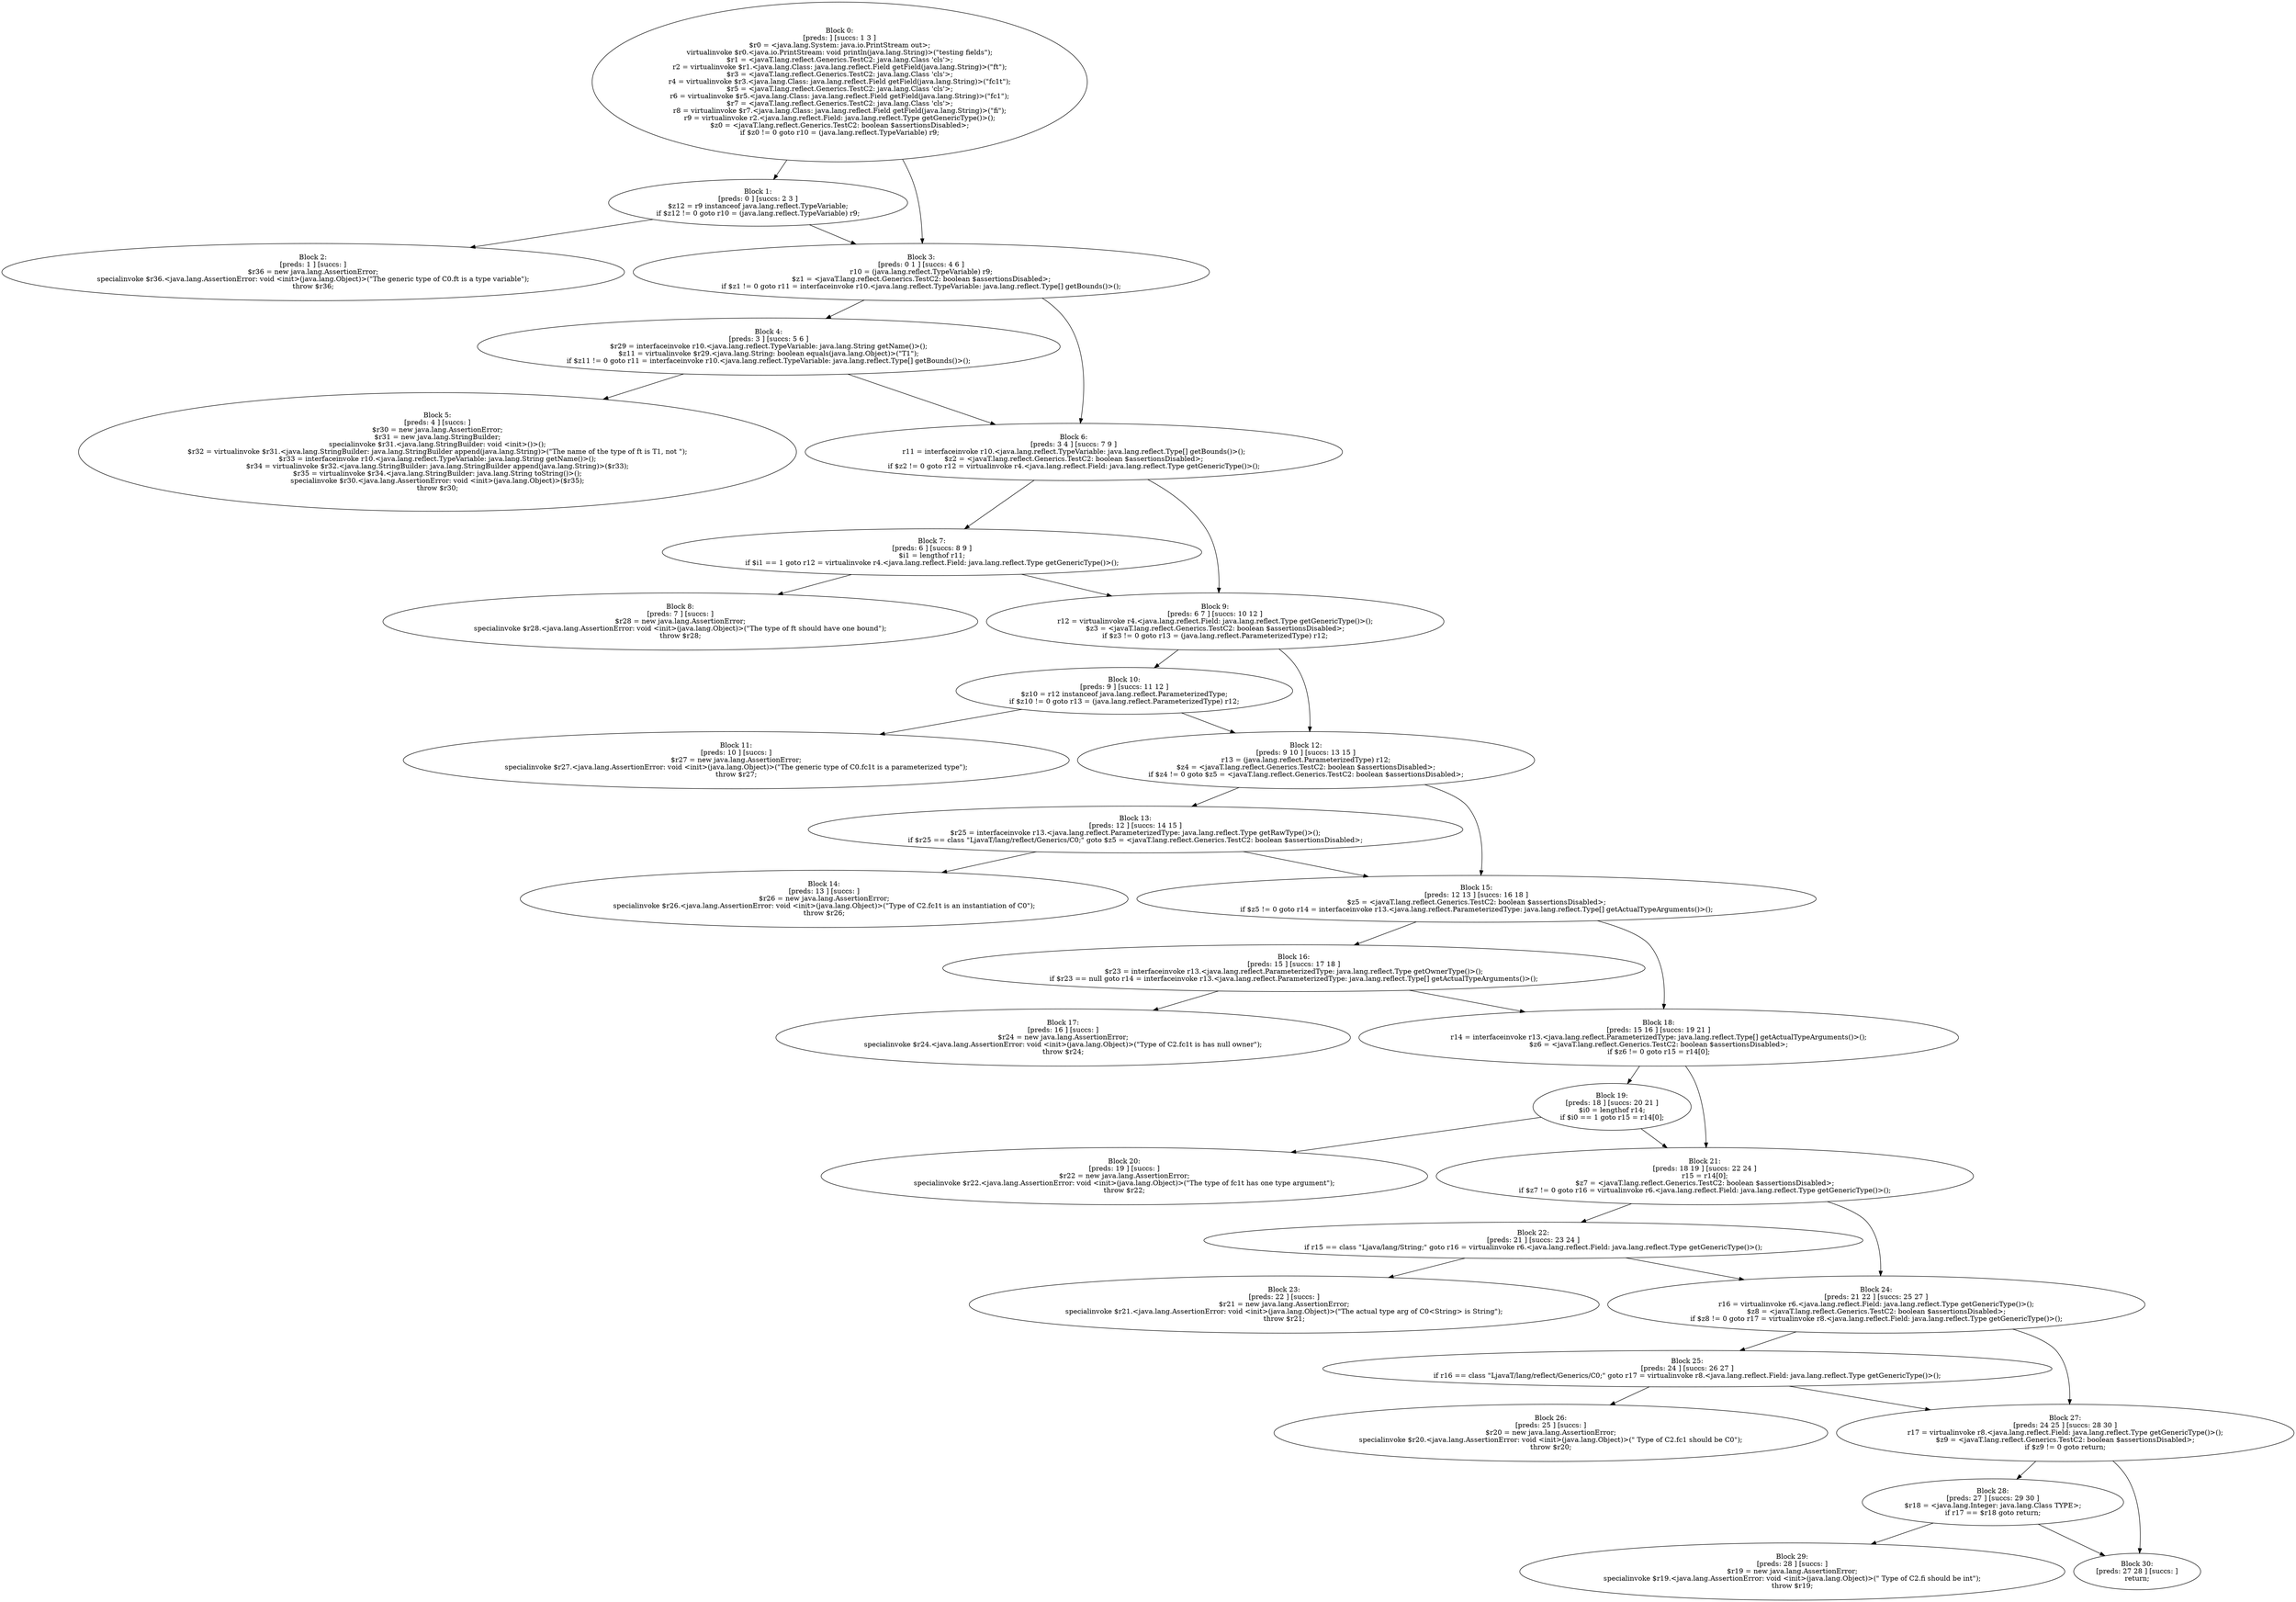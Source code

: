 digraph "unitGraph" {
    "Block 0:
[preds: ] [succs: 1 3 ]
$r0 = <java.lang.System: java.io.PrintStream out>;
virtualinvoke $r0.<java.io.PrintStream: void println(java.lang.String)>(\"testing fields\");
$r1 = <javaT.lang.reflect.Generics.TestC2: java.lang.Class 'cls'>;
r2 = virtualinvoke $r1.<java.lang.Class: java.lang.reflect.Field getField(java.lang.String)>(\"ft\");
$r3 = <javaT.lang.reflect.Generics.TestC2: java.lang.Class 'cls'>;
r4 = virtualinvoke $r3.<java.lang.Class: java.lang.reflect.Field getField(java.lang.String)>(\"fc1t\");
$r5 = <javaT.lang.reflect.Generics.TestC2: java.lang.Class 'cls'>;
r6 = virtualinvoke $r5.<java.lang.Class: java.lang.reflect.Field getField(java.lang.String)>(\"fc1\");
$r7 = <javaT.lang.reflect.Generics.TestC2: java.lang.Class 'cls'>;
r8 = virtualinvoke $r7.<java.lang.Class: java.lang.reflect.Field getField(java.lang.String)>(\"fi\");
r9 = virtualinvoke r2.<java.lang.reflect.Field: java.lang.reflect.Type getGenericType()>();
$z0 = <javaT.lang.reflect.Generics.TestC2: boolean $assertionsDisabled>;
if $z0 != 0 goto r10 = (java.lang.reflect.TypeVariable) r9;
"
    "Block 1:
[preds: 0 ] [succs: 2 3 ]
$z12 = r9 instanceof java.lang.reflect.TypeVariable;
if $z12 != 0 goto r10 = (java.lang.reflect.TypeVariable) r9;
"
    "Block 2:
[preds: 1 ] [succs: ]
$r36 = new java.lang.AssertionError;
specialinvoke $r36.<java.lang.AssertionError: void <init>(java.lang.Object)>(\"The generic type of C0.ft is a type variable\");
throw $r36;
"
    "Block 3:
[preds: 0 1 ] [succs: 4 6 ]
r10 = (java.lang.reflect.TypeVariable) r9;
$z1 = <javaT.lang.reflect.Generics.TestC2: boolean $assertionsDisabled>;
if $z1 != 0 goto r11 = interfaceinvoke r10.<java.lang.reflect.TypeVariable: java.lang.reflect.Type[] getBounds()>();
"
    "Block 4:
[preds: 3 ] [succs: 5 6 ]
$r29 = interfaceinvoke r10.<java.lang.reflect.TypeVariable: java.lang.String getName()>();
$z11 = virtualinvoke $r29.<java.lang.String: boolean equals(java.lang.Object)>(\"T1\");
if $z11 != 0 goto r11 = interfaceinvoke r10.<java.lang.reflect.TypeVariable: java.lang.reflect.Type[] getBounds()>();
"
    "Block 5:
[preds: 4 ] [succs: ]
$r30 = new java.lang.AssertionError;
$r31 = new java.lang.StringBuilder;
specialinvoke $r31.<java.lang.StringBuilder: void <init>()>();
$r32 = virtualinvoke $r31.<java.lang.StringBuilder: java.lang.StringBuilder append(java.lang.String)>(\"The name of the type of ft is T1, not \");
$r33 = interfaceinvoke r10.<java.lang.reflect.TypeVariable: java.lang.String getName()>();
$r34 = virtualinvoke $r32.<java.lang.StringBuilder: java.lang.StringBuilder append(java.lang.String)>($r33);
$r35 = virtualinvoke $r34.<java.lang.StringBuilder: java.lang.String toString()>();
specialinvoke $r30.<java.lang.AssertionError: void <init>(java.lang.Object)>($r35);
throw $r30;
"
    "Block 6:
[preds: 3 4 ] [succs: 7 9 ]
r11 = interfaceinvoke r10.<java.lang.reflect.TypeVariable: java.lang.reflect.Type[] getBounds()>();
$z2 = <javaT.lang.reflect.Generics.TestC2: boolean $assertionsDisabled>;
if $z2 != 0 goto r12 = virtualinvoke r4.<java.lang.reflect.Field: java.lang.reflect.Type getGenericType()>();
"
    "Block 7:
[preds: 6 ] [succs: 8 9 ]
$i1 = lengthof r11;
if $i1 == 1 goto r12 = virtualinvoke r4.<java.lang.reflect.Field: java.lang.reflect.Type getGenericType()>();
"
    "Block 8:
[preds: 7 ] [succs: ]
$r28 = new java.lang.AssertionError;
specialinvoke $r28.<java.lang.AssertionError: void <init>(java.lang.Object)>(\"The type of ft should have one bound\");
throw $r28;
"
    "Block 9:
[preds: 6 7 ] [succs: 10 12 ]
r12 = virtualinvoke r4.<java.lang.reflect.Field: java.lang.reflect.Type getGenericType()>();
$z3 = <javaT.lang.reflect.Generics.TestC2: boolean $assertionsDisabled>;
if $z3 != 0 goto r13 = (java.lang.reflect.ParameterizedType) r12;
"
    "Block 10:
[preds: 9 ] [succs: 11 12 ]
$z10 = r12 instanceof java.lang.reflect.ParameterizedType;
if $z10 != 0 goto r13 = (java.lang.reflect.ParameterizedType) r12;
"
    "Block 11:
[preds: 10 ] [succs: ]
$r27 = new java.lang.AssertionError;
specialinvoke $r27.<java.lang.AssertionError: void <init>(java.lang.Object)>(\"The generic type of C0.fc1t is a parameterized type\");
throw $r27;
"
    "Block 12:
[preds: 9 10 ] [succs: 13 15 ]
r13 = (java.lang.reflect.ParameterizedType) r12;
$z4 = <javaT.lang.reflect.Generics.TestC2: boolean $assertionsDisabled>;
if $z4 != 0 goto $z5 = <javaT.lang.reflect.Generics.TestC2: boolean $assertionsDisabled>;
"
    "Block 13:
[preds: 12 ] [succs: 14 15 ]
$r25 = interfaceinvoke r13.<java.lang.reflect.ParameterizedType: java.lang.reflect.Type getRawType()>();
if $r25 == class \"LjavaT/lang/reflect/Generics/C0;\" goto $z5 = <javaT.lang.reflect.Generics.TestC2: boolean $assertionsDisabled>;
"
    "Block 14:
[preds: 13 ] [succs: ]
$r26 = new java.lang.AssertionError;
specialinvoke $r26.<java.lang.AssertionError: void <init>(java.lang.Object)>(\"Type of C2.fc1t is an instantiation of C0\");
throw $r26;
"
    "Block 15:
[preds: 12 13 ] [succs: 16 18 ]
$z5 = <javaT.lang.reflect.Generics.TestC2: boolean $assertionsDisabled>;
if $z5 != 0 goto r14 = interfaceinvoke r13.<java.lang.reflect.ParameterizedType: java.lang.reflect.Type[] getActualTypeArguments()>();
"
    "Block 16:
[preds: 15 ] [succs: 17 18 ]
$r23 = interfaceinvoke r13.<java.lang.reflect.ParameterizedType: java.lang.reflect.Type getOwnerType()>();
if $r23 == null goto r14 = interfaceinvoke r13.<java.lang.reflect.ParameterizedType: java.lang.reflect.Type[] getActualTypeArguments()>();
"
    "Block 17:
[preds: 16 ] [succs: ]
$r24 = new java.lang.AssertionError;
specialinvoke $r24.<java.lang.AssertionError: void <init>(java.lang.Object)>(\"Type of C2.fc1t is has null owner\");
throw $r24;
"
    "Block 18:
[preds: 15 16 ] [succs: 19 21 ]
r14 = interfaceinvoke r13.<java.lang.reflect.ParameterizedType: java.lang.reflect.Type[] getActualTypeArguments()>();
$z6 = <javaT.lang.reflect.Generics.TestC2: boolean $assertionsDisabled>;
if $z6 != 0 goto r15 = r14[0];
"
    "Block 19:
[preds: 18 ] [succs: 20 21 ]
$i0 = lengthof r14;
if $i0 == 1 goto r15 = r14[0];
"
    "Block 20:
[preds: 19 ] [succs: ]
$r22 = new java.lang.AssertionError;
specialinvoke $r22.<java.lang.AssertionError: void <init>(java.lang.Object)>(\"The type of fc1t has one type argument\");
throw $r22;
"
    "Block 21:
[preds: 18 19 ] [succs: 22 24 ]
r15 = r14[0];
$z7 = <javaT.lang.reflect.Generics.TestC2: boolean $assertionsDisabled>;
if $z7 != 0 goto r16 = virtualinvoke r6.<java.lang.reflect.Field: java.lang.reflect.Type getGenericType()>();
"
    "Block 22:
[preds: 21 ] [succs: 23 24 ]
if r15 == class \"Ljava/lang/String;\" goto r16 = virtualinvoke r6.<java.lang.reflect.Field: java.lang.reflect.Type getGenericType()>();
"
    "Block 23:
[preds: 22 ] [succs: ]
$r21 = new java.lang.AssertionError;
specialinvoke $r21.<java.lang.AssertionError: void <init>(java.lang.Object)>(\"The actual type arg of C0<String> is String\");
throw $r21;
"
    "Block 24:
[preds: 21 22 ] [succs: 25 27 ]
r16 = virtualinvoke r6.<java.lang.reflect.Field: java.lang.reflect.Type getGenericType()>();
$z8 = <javaT.lang.reflect.Generics.TestC2: boolean $assertionsDisabled>;
if $z8 != 0 goto r17 = virtualinvoke r8.<java.lang.reflect.Field: java.lang.reflect.Type getGenericType()>();
"
    "Block 25:
[preds: 24 ] [succs: 26 27 ]
if r16 == class \"LjavaT/lang/reflect/Generics/C0;\" goto r17 = virtualinvoke r8.<java.lang.reflect.Field: java.lang.reflect.Type getGenericType()>();
"
    "Block 26:
[preds: 25 ] [succs: ]
$r20 = new java.lang.AssertionError;
specialinvoke $r20.<java.lang.AssertionError: void <init>(java.lang.Object)>(\" Type of C2.fc1 should be C0\");
throw $r20;
"
    "Block 27:
[preds: 24 25 ] [succs: 28 30 ]
r17 = virtualinvoke r8.<java.lang.reflect.Field: java.lang.reflect.Type getGenericType()>();
$z9 = <javaT.lang.reflect.Generics.TestC2: boolean $assertionsDisabled>;
if $z9 != 0 goto return;
"
    "Block 28:
[preds: 27 ] [succs: 29 30 ]
$r18 = <java.lang.Integer: java.lang.Class TYPE>;
if r17 == $r18 goto return;
"
    "Block 29:
[preds: 28 ] [succs: ]
$r19 = new java.lang.AssertionError;
specialinvoke $r19.<java.lang.AssertionError: void <init>(java.lang.Object)>(\" Type of C2.fi should be int\");
throw $r19;
"
    "Block 30:
[preds: 27 28 ] [succs: ]
return;
"
    "Block 0:
[preds: ] [succs: 1 3 ]
$r0 = <java.lang.System: java.io.PrintStream out>;
virtualinvoke $r0.<java.io.PrintStream: void println(java.lang.String)>(\"testing fields\");
$r1 = <javaT.lang.reflect.Generics.TestC2: java.lang.Class 'cls'>;
r2 = virtualinvoke $r1.<java.lang.Class: java.lang.reflect.Field getField(java.lang.String)>(\"ft\");
$r3 = <javaT.lang.reflect.Generics.TestC2: java.lang.Class 'cls'>;
r4 = virtualinvoke $r3.<java.lang.Class: java.lang.reflect.Field getField(java.lang.String)>(\"fc1t\");
$r5 = <javaT.lang.reflect.Generics.TestC2: java.lang.Class 'cls'>;
r6 = virtualinvoke $r5.<java.lang.Class: java.lang.reflect.Field getField(java.lang.String)>(\"fc1\");
$r7 = <javaT.lang.reflect.Generics.TestC2: java.lang.Class 'cls'>;
r8 = virtualinvoke $r7.<java.lang.Class: java.lang.reflect.Field getField(java.lang.String)>(\"fi\");
r9 = virtualinvoke r2.<java.lang.reflect.Field: java.lang.reflect.Type getGenericType()>();
$z0 = <javaT.lang.reflect.Generics.TestC2: boolean $assertionsDisabled>;
if $z0 != 0 goto r10 = (java.lang.reflect.TypeVariable) r9;
"->"Block 1:
[preds: 0 ] [succs: 2 3 ]
$z12 = r9 instanceof java.lang.reflect.TypeVariable;
if $z12 != 0 goto r10 = (java.lang.reflect.TypeVariable) r9;
";
    "Block 0:
[preds: ] [succs: 1 3 ]
$r0 = <java.lang.System: java.io.PrintStream out>;
virtualinvoke $r0.<java.io.PrintStream: void println(java.lang.String)>(\"testing fields\");
$r1 = <javaT.lang.reflect.Generics.TestC2: java.lang.Class 'cls'>;
r2 = virtualinvoke $r1.<java.lang.Class: java.lang.reflect.Field getField(java.lang.String)>(\"ft\");
$r3 = <javaT.lang.reflect.Generics.TestC2: java.lang.Class 'cls'>;
r4 = virtualinvoke $r3.<java.lang.Class: java.lang.reflect.Field getField(java.lang.String)>(\"fc1t\");
$r5 = <javaT.lang.reflect.Generics.TestC2: java.lang.Class 'cls'>;
r6 = virtualinvoke $r5.<java.lang.Class: java.lang.reflect.Field getField(java.lang.String)>(\"fc1\");
$r7 = <javaT.lang.reflect.Generics.TestC2: java.lang.Class 'cls'>;
r8 = virtualinvoke $r7.<java.lang.Class: java.lang.reflect.Field getField(java.lang.String)>(\"fi\");
r9 = virtualinvoke r2.<java.lang.reflect.Field: java.lang.reflect.Type getGenericType()>();
$z0 = <javaT.lang.reflect.Generics.TestC2: boolean $assertionsDisabled>;
if $z0 != 0 goto r10 = (java.lang.reflect.TypeVariable) r9;
"->"Block 3:
[preds: 0 1 ] [succs: 4 6 ]
r10 = (java.lang.reflect.TypeVariable) r9;
$z1 = <javaT.lang.reflect.Generics.TestC2: boolean $assertionsDisabled>;
if $z1 != 0 goto r11 = interfaceinvoke r10.<java.lang.reflect.TypeVariable: java.lang.reflect.Type[] getBounds()>();
";
    "Block 1:
[preds: 0 ] [succs: 2 3 ]
$z12 = r9 instanceof java.lang.reflect.TypeVariable;
if $z12 != 0 goto r10 = (java.lang.reflect.TypeVariable) r9;
"->"Block 2:
[preds: 1 ] [succs: ]
$r36 = new java.lang.AssertionError;
specialinvoke $r36.<java.lang.AssertionError: void <init>(java.lang.Object)>(\"The generic type of C0.ft is a type variable\");
throw $r36;
";
    "Block 1:
[preds: 0 ] [succs: 2 3 ]
$z12 = r9 instanceof java.lang.reflect.TypeVariable;
if $z12 != 0 goto r10 = (java.lang.reflect.TypeVariable) r9;
"->"Block 3:
[preds: 0 1 ] [succs: 4 6 ]
r10 = (java.lang.reflect.TypeVariable) r9;
$z1 = <javaT.lang.reflect.Generics.TestC2: boolean $assertionsDisabled>;
if $z1 != 0 goto r11 = interfaceinvoke r10.<java.lang.reflect.TypeVariable: java.lang.reflect.Type[] getBounds()>();
";
    "Block 3:
[preds: 0 1 ] [succs: 4 6 ]
r10 = (java.lang.reflect.TypeVariable) r9;
$z1 = <javaT.lang.reflect.Generics.TestC2: boolean $assertionsDisabled>;
if $z1 != 0 goto r11 = interfaceinvoke r10.<java.lang.reflect.TypeVariable: java.lang.reflect.Type[] getBounds()>();
"->"Block 4:
[preds: 3 ] [succs: 5 6 ]
$r29 = interfaceinvoke r10.<java.lang.reflect.TypeVariable: java.lang.String getName()>();
$z11 = virtualinvoke $r29.<java.lang.String: boolean equals(java.lang.Object)>(\"T1\");
if $z11 != 0 goto r11 = interfaceinvoke r10.<java.lang.reflect.TypeVariable: java.lang.reflect.Type[] getBounds()>();
";
    "Block 3:
[preds: 0 1 ] [succs: 4 6 ]
r10 = (java.lang.reflect.TypeVariable) r9;
$z1 = <javaT.lang.reflect.Generics.TestC2: boolean $assertionsDisabled>;
if $z1 != 0 goto r11 = interfaceinvoke r10.<java.lang.reflect.TypeVariable: java.lang.reflect.Type[] getBounds()>();
"->"Block 6:
[preds: 3 4 ] [succs: 7 9 ]
r11 = interfaceinvoke r10.<java.lang.reflect.TypeVariable: java.lang.reflect.Type[] getBounds()>();
$z2 = <javaT.lang.reflect.Generics.TestC2: boolean $assertionsDisabled>;
if $z2 != 0 goto r12 = virtualinvoke r4.<java.lang.reflect.Field: java.lang.reflect.Type getGenericType()>();
";
    "Block 4:
[preds: 3 ] [succs: 5 6 ]
$r29 = interfaceinvoke r10.<java.lang.reflect.TypeVariable: java.lang.String getName()>();
$z11 = virtualinvoke $r29.<java.lang.String: boolean equals(java.lang.Object)>(\"T1\");
if $z11 != 0 goto r11 = interfaceinvoke r10.<java.lang.reflect.TypeVariable: java.lang.reflect.Type[] getBounds()>();
"->"Block 5:
[preds: 4 ] [succs: ]
$r30 = new java.lang.AssertionError;
$r31 = new java.lang.StringBuilder;
specialinvoke $r31.<java.lang.StringBuilder: void <init>()>();
$r32 = virtualinvoke $r31.<java.lang.StringBuilder: java.lang.StringBuilder append(java.lang.String)>(\"The name of the type of ft is T1, not \");
$r33 = interfaceinvoke r10.<java.lang.reflect.TypeVariable: java.lang.String getName()>();
$r34 = virtualinvoke $r32.<java.lang.StringBuilder: java.lang.StringBuilder append(java.lang.String)>($r33);
$r35 = virtualinvoke $r34.<java.lang.StringBuilder: java.lang.String toString()>();
specialinvoke $r30.<java.lang.AssertionError: void <init>(java.lang.Object)>($r35);
throw $r30;
";
    "Block 4:
[preds: 3 ] [succs: 5 6 ]
$r29 = interfaceinvoke r10.<java.lang.reflect.TypeVariable: java.lang.String getName()>();
$z11 = virtualinvoke $r29.<java.lang.String: boolean equals(java.lang.Object)>(\"T1\");
if $z11 != 0 goto r11 = interfaceinvoke r10.<java.lang.reflect.TypeVariable: java.lang.reflect.Type[] getBounds()>();
"->"Block 6:
[preds: 3 4 ] [succs: 7 9 ]
r11 = interfaceinvoke r10.<java.lang.reflect.TypeVariable: java.lang.reflect.Type[] getBounds()>();
$z2 = <javaT.lang.reflect.Generics.TestC2: boolean $assertionsDisabled>;
if $z2 != 0 goto r12 = virtualinvoke r4.<java.lang.reflect.Field: java.lang.reflect.Type getGenericType()>();
";
    "Block 6:
[preds: 3 4 ] [succs: 7 9 ]
r11 = interfaceinvoke r10.<java.lang.reflect.TypeVariable: java.lang.reflect.Type[] getBounds()>();
$z2 = <javaT.lang.reflect.Generics.TestC2: boolean $assertionsDisabled>;
if $z2 != 0 goto r12 = virtualinvoke r4.<java.lang.reflect.Field: java.lang.reflect.Type getGenericType()>();
"->"Block 7:
[preds: 6 ] [succs: 8 9 ]
$i1 = lengthof r11;
if $i1 == 1 goto r12 = virtualinvoke r4.<java.lang.reflect.Field: java.lang.reflect.Type getGenericType()>();
";
    "Block 6:
[preds: 3 4 ] [succs: 7 9 ]
r11 = interfaceinvoke r10.<java.lang.reflect.TypeVariable: java.lang.reflect.Type[] getBounds()>();
$z2 = <javaT.lang.reflect.Generics.TestC2: boolean $assertionsDisabled>;
if $z2 != 0 goto r12 = virtualinvoke r4.<java.lang.reflect.Field: java.lang.reflect.Type getGenericType()>();
"->"Block 9:
[preds: 6 7 ] [succs: 10 12 ]
r12 = virtualinvoke r4.<java.lang.reflect.Field: java.lang.reflect.Type getGenericType()>();
$z3 = <javaT.lang.reflect.Generics.TestC2: boolean $assertionsDisabled>;
if $z3 != 0 goto r13 = (java.lang.reflect.ParameterizedType) r12;
";
    "Block 7:
[preds: 6 ] [succs: 8 9 ]
$i1 = lengthof r11;
if $i1 == 1 goto r12 = virtualinvoke r4.<java.lang.reflect.Field: java.lang.reflect.Type getGenericType()>();
"->"Block 8:
[preds: 7 ] [succs: ]
$r28 = new java.lang.AssertionError;
specialinvoke $r28.<java.lang.AssertionError: void <init>(java.lang.Object)>(\"The type of ft should have one bound\");
throw $r28;
";
    "Block 7:
[preds: 6 ] [succs: 8 9 ]
$i1 = lengthof r11;
if $i1 == 1 goto r12 = virtualinvoke r4.<java.lang.reflect.Field: java.lang.reflect.Type getGenericType()>();
"->"Block 9:
[preds: 6 7 ] [succs: 10 12 ]
r12 = virtualinvoke r4.<java.lang.reflect.Field: java.lang.reflect.Type getGenericType()>();
$z3 = <javaT.lang.reflect.Generics.TestC2: boolean $assertionsDisabled>;
if $z3 != 0 goto r13 = (java.lang.reflect.ParameterizedType) r12;
";
    "Block 9:
[preds: 6 7 ] [succs: 10 12 ]
r12 = virtualinvoke r4.<java.lang.reflect.Field: java.lang.reflect.Type getGenericType()>();
$z3 = <javaT.lang.reflect.Generics.TestC2: boolean $assertionsDisabled>;
if $z3 != 0 goto r13 = (java.lang.reflect.ParameterizedType) r12;
"->"Block 10:
[preds: 9 ] [succs: 11 12 ]
$z10 = r12 instanceof java.lang.reflect.ParameterizedType;
if $z10 != 0 goto r13 = (java.lang.reflect.ParameterizedType) r12;
";
    "Block 9:
[preds: 6 7 ] [succs: 10 12 ]
r12 = virtualinvoke r4.<java.lang.reflect.Field: java.lang.reflect.Type getGenericType()>();
$z3 = <javaT.lang.reflect.Generics.TestC2: boolean $assertionsDisabled>;
if $z3 != 0 goto r13 = (java.lang.reflect.ParameterizedType) r12;
"->"Block 12:
[preds: 9 10 ] [succs: 13 15 ]
r13 = (java.lang.reflect.ParameterizedType) r12;
$z4 = <javaT.lang.reflect.Generics.TestC2: boolean $assertionsDisabled>;
if $z4 != 0 goto $z5 = <javaT.lang.reflect.Generics.TestC2: boolean $assertionsDisabled>;
";
    "Block 10:
[preds: 9 ] [succs: 11 12 ]
$z10 = r12 instanceof java.lang.reflect.ParameterizedType;
if $z10 != 0 goto r13 = (java.lang.reflect.ParameterizedType) r12;
"->"Block 11:
[preds: 10 ] [succs: ]
$r27 = new java.lang.AssertionError;
specialinvoke $r27.<java.lang.AssertionError: void <init>(java.lang.Object)>(\"The generic type of C0.fc1t is a parameterized type\");
throw $r27;
";
    "Block 10:
[preds: 9 ] [succs: 11 12 ]
$z10 = r12 instanceof java.lang.reflect.ParameterizedType;
if $z10 != 0 goto r13 = (java.lang.reflect.ParameterizedType) r12;
"->"Block 12:
[preds: 9 10 ] [succs: 13 15 ]
r13 = (java.lang.reflect.ParameterizedType) r12;
$z4 = <javaT.lang.reflect.Generics.TestC2: boolean $assertionsDisabled>;
if $z4 != 0 goto $z5 = <javaT.lang.reflect.Generics.TestC2: boolean $assertionsDisabled>;
";
    "Block 12:
[preds: 9 10 ] [succs: 13 15 ]
r13 = (java.lang.reflect.ParameterizedType) r12;
$z4 = <javaT.lang.reflect.Generics.TestC2: boolean $assertionsDisabled>;
if $z4 != 0 goto $z5 = <javaT.lang.reflect.Generics.TestC2: boolean $assertionsDisabled>;
"->"Block 13:
[preds: 12 ] [succs: 14 15 ]
$r25 = interfaceinvoke r13.<java.lang.reflect.ParameterizedType: java.lang.reflect.Type getRawType()>();
if $r25 == class \"LjavaT/lang/reflect/Generics/C0;\" goto $z5 = <javaT.lang.reflect.Generics.TestC2: boolean $assertionsDisabled>;
";
    "Block 12:
[preds: 9 10 ] [succs: 13 15 ]
r13 = (java.lang.reflect.ParameterizedType) r12;
$z4 = <javaT.lang.reflect.Generics.TestC2: boolean $assertionsDisabled>;
if $z4 != 0 goto $z5 = <javaT.lang.reflect.Generics.TestC2: boolean $assertionsDisabled>;
"->"Block 15:
[preds: 12 13 ] [succs: 16 18 ]
$z5 = <javaT.lang.reflect.Generics.TestC2: boolean $assertionsDisabled>;
if $z5 != 0 goto r14 = interfaceinvoke r13.<java.lang.reflect.ParameterizedType: java.lang.reflect.Type[] getActualTypeArguments()>();
";
    "Block 13:
[preds: 12 ] [succs: 14 15 ]
$r25 = interfaceinvoke r13.<java.lang.reflect.ParameterizedType: java.lang.reflect.Type getRawType()>();
if $r25 == class \"LjavaT/lang/reflect/Generics/C0;\" goto $z5 = <javaT.lang.reflect.Generics.TestC2: boolean $assertionsDisabled>;
"->"Block 14:
[preds: 13 ] [succs: ]
$r26 = new java.lang.AssertionError;
specialinvoke $r26.<java.lang.AssertionError: void <init>(java.lang.Object)>(\"Type of C2.fc1t is an instantiation of C0\");
throw $r26;
";
    "Block 13:
[preds: 12 ] [succs: 14 15 ]
$r25 = interfaceinvoke r13.<java.lang.reflect.ParameterizedType: java.lang.reflect.Type getRawType()>();
if $r25 == class \"LjavaT/lang/reflect/Generics/C0;\" goto $z5 = <javaT.lang.reflect.Generics.TestC2: boolean $assertionsDisabled>;
"->"Block 15:
[preds: 12 13 ] [succs: 16 18 ]
$z5 = <javaT.lang.reflect.Generics.TestC2: boolean $assertionsDisabled>;
if $z5 != 0 goto r14 = interfaceinvoke r13.<java.lang.reflect.ParameterizedType: java.lang.reflect.Type[] getActualTypeArguments()>();
";
    "Block 15:
[preds: 12 13 ] [succs: 16 18 ]
$z5 = <javaT.lang.reflect.Generics.TestC2: boolean $assertionsDisabled>;
if $z5 != 0 goto r14 = interfaceinvoke r13.<java.lang.reflect.ParameterizedType: java.lang.reflect.Type[] getActualTypeArguments()>();
"->"Block 16:
[preds: 15 ] [succs: 17 18 ]
$r23 = interfaceinvoke r13.<java.lang.reflect.ParameterizedType: java.lang.reflect.Type getOwnerType()>();
if $r23 == null goto r14 = interfaceinvoke r13.<java.lang.reflect.ParameterizedType: java.lang.reflect.Type[] getActualTypeArguments()>();
";
    "Block 15:
[preds: 12 13 ] [succs: 16 18 ]
$z5 = <javaT.lang.reflect.Generics.TestC2: boolean $assertionsDisabled>;
if $z5 != 0 goto r14 = interfaceinvoke r13.<java.lang.reflect.ParameterizedType: java.lang.reflect.Type[] getActualTypeArguments()>();
"->"Block 18:
[preds: 15 16 ] [succs: 19 21 ]
r14 = interfaceinvoke r13.<java.lang.reflect.ParameterizedType: java.lang.reflect.Type[] getActualTypeArguments()>();
$z6 = <javaT.lang.reflect.Generics.TestC2: boolean $assertionsDisabled>;
if $z6 != 0 goto r15 = r14[0];
";
    "Block 16:
[preds: 15 ] [succs: 17 18 ]
$r23 = interfaceinvoke r13.<java.lang.reflect.ParameterizedType: java.lang.reflect.Type getOwnerType()>();
if $r23 == null goto r14 = interfaceinvoke r13.<java.lang.reflect.ParameterizedType: java.lang.reflect.Type[] getActualTypeArguments()>();
"->"Block 17:
[preds: 16 ] [succs: ]
$r24 = new java.lang.AssertionError;
specialinvoke $r24.<java.lang.AssertionError: void <init>(java.lang.Object)>(\"Type of C2.fc1t is has null owner\");
throw $r24;
";
    "Block 16:
[preds: 15 ] [succs: 17 18 ]
$r23 = interfaceinvoke r13.<java.lang.reflect.ParameterizedType: java.lang.reflect.Type getOwnerType()>();
if $r23 == null goto r14 = interfaceinvoke r13.<java.lang.reflect.ParameterizedType: java.lang.reflect.Type[] getActualTypeArguments()>();
"->"Block 18:
[preds: 15 16 ] [succs: 19 21 ]
r14 = interfaceinvoke r13.<java.lang.reflect.ParameterizedType: java.lang.reflect.Type[] getActualTypeArguments()>();
$z6 = <javaT.lang.reflect.Generics.TestC2: boolean $assertionsDisabled>;
if $z6 != 0 goto r15 = r14[0];
";
    "Block 18:
[preds: 15 16 ] [succs: 19 21 ]
r14 = interfaceinvoke r13.<java.lang.reflect.ParameterizedType: java.lang.reflect.Type[] getActualTypeArguments()>();
$z6 = <javaT.lang.reflect.Generics.TestC2: boolean $assertionsDisabled>;
if $z6 != 0 goto r15 = r14[0];
"->"Block 19:
[preds: 18 ] [succs: 20 21 ]
$i0 = lengthof r14;
if $i0 == 1 goto r15 = r14[0];
";
    "Block 18:
[preds: 15 16 ] [succs: 19 21 ]
r14 = interfaceinvoke r13.<java.lang.reflect.ParameterizedType: java.lang.reflect.Type[] getActualTypeArguments()>();
$z6 = <javaT.lang.reflect.Generics.TestC2: boolean $assertionsDisabled>;
if $z6 != 0 goto r15 = r14[0];
"->"Block 21:
[preds: 18 19 ] [succs: 22 24 ]
r15 = r14[0];
$z7 = <javaT.lang.reflect.Generics.TestC2: boolean $assertionsDisabled>;
if $z7 != 0 goto r16 = virtualinvoke r6.<java.lang.reflect.Field: java.lang.reflect.Type getGenericType()>();
";
    "Block 19:
[preds: 18 ] [succs: 20 21 ]
$i0 = lengthof r14;
if $i0 == 1 goto r15 = r14[0];
"->"Block 20:
[preds: 19 ] [succs: ]
$r22 = new java.lang.AssertionError;
specialinvoke $r22.<java.lang.AssertionError: void <init>(java.lang.Object)>(\"The type of fc1t has one type argument\");
throw $r22;
";
    "Block 19:
[preds: 18 ] [succs: 20 21 ]
$i0 = lengthof r14;
if $i0 == 1 goto r15 = r14[0];
"->"Block 21:
[preds: 18 19 ] [succs: 22 24 ]
r15 = r14[0];
$z7 = <javaT.lang.reflect.Generics.TestC2: boolean $assertionsDisabled>;
if $z7 != 0 goto r16 = virtualinvoke r6.<java.lang.reflect.Field: java.lang.reflect.Type getGenericType()>();
";
    "Block 21:
[preds: 18 19 ] [succs: 22 24 ]
r15 = r14[0];
$z7 = <javaT.lang.reflect.Generics.TestC2: boolean $assertionsDisabled>;
if $z7 != 0 goto r16 = virtualinvoke r6.<java.lang.reflect.Field: java.lang.reflect.Type getGenericType()>();
"->"Block 22:
[preds: 21 ] [succs: 23 24 ]
if r15 == class \"Ljava/lang/String;\" goto r16 = virtualinvoke r6.<java.lang.reflect.Field: java.lang.reflect.Type getGenericType()>();
";
    "Block 21:
[preds: 18 19 ] [succs: 22 24 ]
r15 = r14[0];
$z7 = <javaT.lang.reflect.Generics.TestC2: boolean $assertionsDisabled>;
if $z7 != 0 goto r16 = virtualinvoke r6.<java.lang.reflect.Field: java.lang.reflect.Type getGenericType()>();
"->"Block 24:
[preds: 21 22 ] [succs: 25 27 ]
r16 = virtualinvoke r6.<java.lang.reflect.Field: java.lang.reflect.Type getGenericType()>();
$z8 = <javaT.lang.reflect.Generics.TestC2: boolean $assertionsDisabled>;
if $z8 != 0 goto r17 = virtualinvoke r8.<java.lang.reflect.Field: java.lang.reflect.Type getGenericType()>();
";
    "Block 22:
[preds: 21 ] [succs: 23 24 ]
if r15 == class \"Ljava/lang/String;\" goto r16 = virtualinvoke r6.<java.lang.reflect.Field: java.lang.reflect.Type getGenericType()>();
"->"Block 23:
[preds: 22 ] [succs: ]
$r21 = new java.lang.AssertionError;
specialinvoke $r21.<java.lang.AssertionError: void <init>(java.lang.Object)>(\"The actual type arg of C0<String> is String\");
throw $r21;
";
    "Block 22:
[preds: 21 ] [succs: 23 24 ]
if r15 == class \"Ljava/lang/String;\" goto r16 = virtualinvoke r6.<java.lang.reflect.Field: java.lang.reflect.Type getGenericType()>();
"->"Block 24:
[preds: 21 22 ] [succs: 25 27 ]
r16 = virtualinvoke r6.<java.lang.reflect.Field: java.lang.reflect.Type getGenericType()>();
$z8 = <javaT.lang.reflect.Generics.TestC2: boolean $assertionsDisabled>;
if $z8 != 0 goto r17 = virtualinvoke r8.<java.lang.reflect.Field: java.lang.reflect.Type getGenericType()>();
";
    "Block 24:
[preds: 21 22 ] [succs: 25 27 ]
r16 = virtualinvoke r6.<java.lang.reflect.Field: java.lang.reflect.Type getGenericType()>();
$z8 = <javaT.lang.reflect.Generics.TestC2: boolean $assertionsDisabled>;
if $z8 != 0 goto r17 = virtualinvoke r8.<java.lang.reflect.Field: java.lang.reflect.Type getGenericType()>();
"->"Block 25:
[preds: 24 ] [succs: 26 27 ]
if r16 == class \"LjavaT/lang/reflect/Generics/C0;\" goto r17 = virtualinvoke r8.<java.lang.reflect.Field: java.lang.reflect.Type getGenericType()>();
";
    "Block 24:
[preds: 21 22 ] [succs: 25 27 ]
r16 = virtualinvoke r6.<java.lang.reflect.Field: java.lang.reflect.Type getGenericType()>();
$z8 = <javaT.lang.reflect.Generics.TestC2: boolean $assertionsDisabled>;
if $z8 != 0 goto r17 = virtualinvoke r8.<java.lang.reflect.Field: java.lang.reflect.Type getGenericType()>();
"->"Block 27:
[preds: 24 25 ] [succs: 28 30 ]
r17 = virtualinvoke r8.<java.lang.reflect.Field: java.lang.reflect.Type getGenericType()>();
$z9 = <javaT.lang.reflect.Generics.TestC2: boolean $assertionsDisabled>;
if $z9 != 0 goto return;
";
    "Block 25:
[preds: 24 ] [succs: 26 27 ]
if r16 == class \"LjavaT/lang/reflect/Generics/C0;\" goto r17 = virtualinvoke r8.<java.lang.reflect.Field: java.lang.reflect.Type getGenericType()>();
"->"Block 26:
[preds: 25 ] [succs: ]
$r20 = new java.lang.AssertionError;
specialinvoke $r20.<java.lang.AssertionError: void <init>(java.lang.Object)>(\" Type of C2.fc1 should be C0\");
throw $r20;
";
    "Block 25:
[preds: 24 ] [succs: 26 27 ]
if r16 == class \"LjavaT/lang/reflect/Generics/C0;\" goto r17 = virtualinvoke r8.<java.lang.reflect.Field: java.lang.reflect.Type getGenericType()>();
"->"Block 27:
[preds: 24 25 ] [succs: 28 30 ]
r17 = virtualinvoke r8.<java.lang.reflect.Field: java.lang.reflect.Type getGenericType()>();
$z9 = <javaT.lang.reflect.Generics.TestC2: boolean $assertionsDisabled>;
if $z9 != 0 goto return;
";
    "Block 27:
[preds: 24 25 ] [succs: 28 30 ]
r17 = virtualinvoke r8.<java.lang.reflect.Field: java.lang.reflect.Type getGenericType()>();
$z9 = <javaT.lang.reflect.Generics.TestC2: boolean $assertionsDisabled>;
if $z9 != 0 goto return;
"->"Block 28:
[preds: 27 ] [succs: 29 30 ]
$r18 = <java.lang.Integer: java.lang.Class TYPE>;
if r17 == $r18 goto return;
";
    "Block 27:
[preds: 24 25 ] [succs: 28 30 ]
r17 = virtualinvoke r8.<java.lang.reflect.Field: java.lang.reflect.Type getGenericType()>();
$z9 = <javaT.lang.reflect.Generics.TestC2: boolean $assertionsDisabled>;
if $z9 != 0 goto return;
"->"Block 30:
[preds: 27 28 ] [succs: ]
return;
";
    "Block 28:
[preds: 27 ] [succs: 29 30 ]
$r18 = <java.lang.Integer: java.lang.Class TYPE>;
if r17 == $r18 goto return;
"->"Block 29:
[preds: 28 ] [succs: ]
$r19 = new java.lang.AssertionError;
specialinvoke $r19.<java.lang.AssertionError: void <init>(java.lang.Object)>(\" Type of C2.fi should be int\");
throw $r19;
";
    "Block 28:
[preds: 27 ] [succs: 29 30 ]
$r18 = <java.lang.Integer: java.lang.Class TYPE>;
if r17 == $r18 goto return;
"->"Block 30:
[preds: 27 28 ] [succs: ]
return;
";
}
